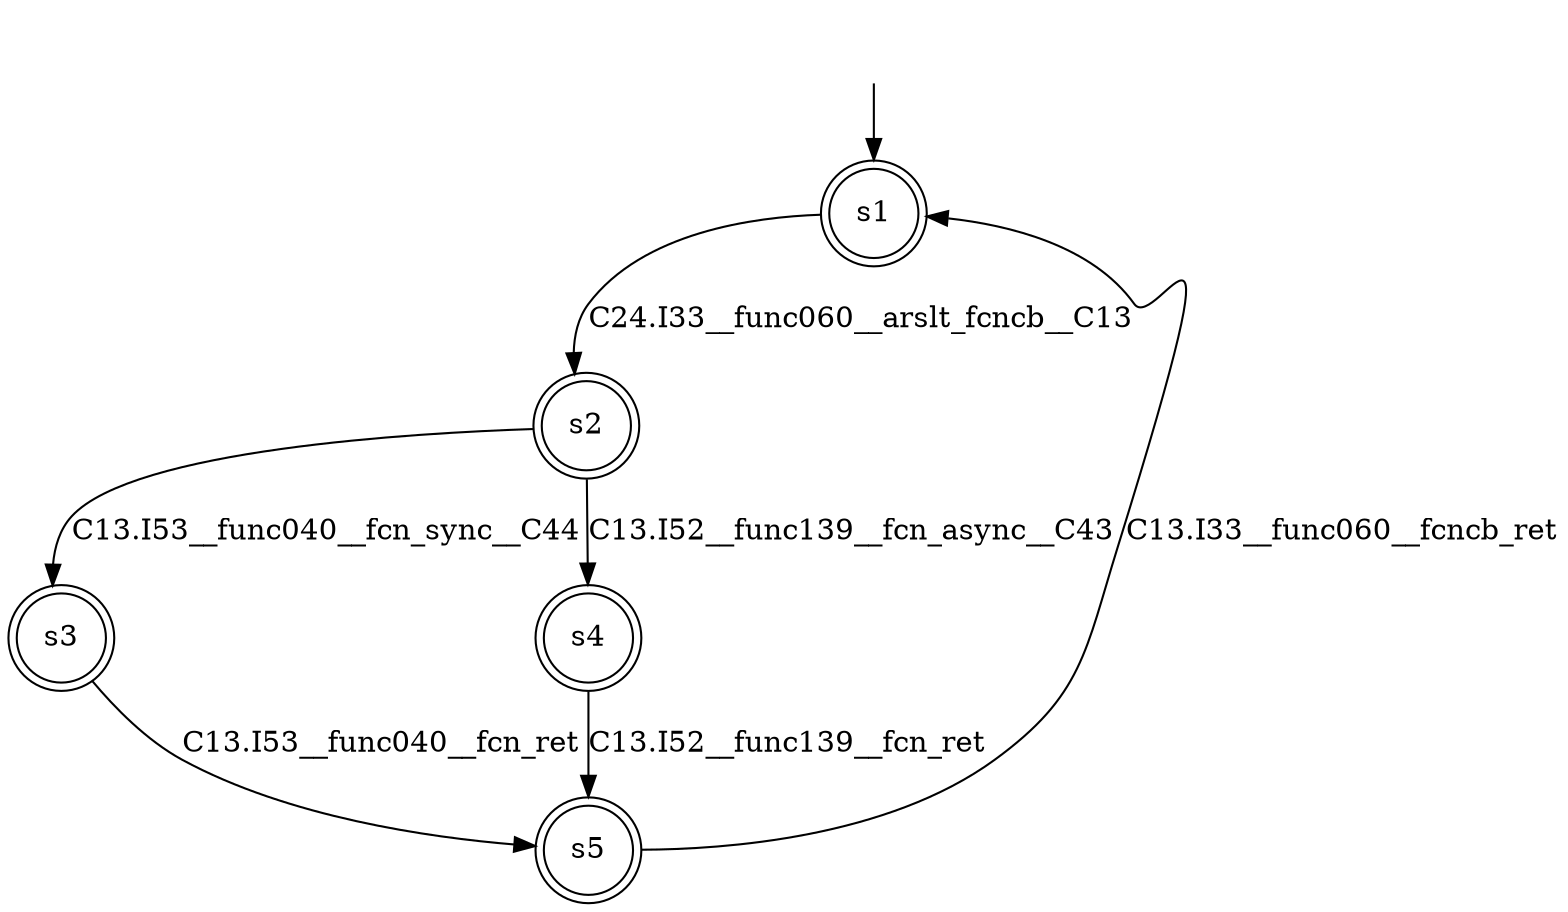 digraph automaton {
	1 [label=<s1> shape="doublecircle"];
	2 [label=<s2> shape="doublecircle"];
	3 [label=<s3> shape="doublecircle"];
	4 [label=<s4> shape="doublecircle"];
	5 [label=<s5> shape="doublecircle"];
	__init1 [label=<> shape="none"];
	__init1 -> 1;
	1 -> 2 [label=<C24.I33__func060__arslt_fcncb__C13> id="1-0-2"];
	2 -> 3 [label=<C13.I53__func040__fcn_sync__C44> id="2-0-3"];
	2 -> 4 [label=<C13.I52__func139__fcn_async__C43> id="2-1-4"];
	3 -> 5 [label=<C13.I53__func040__fcn_ret> id="3-0-5"];
	4 -> 5 [label=<C13.I52__func139__fcn_ret> id="4-0-5"];
	5 -> 1 [label=<C13.I33__func060__fcncb_ret> id="5-0-1"];
}

